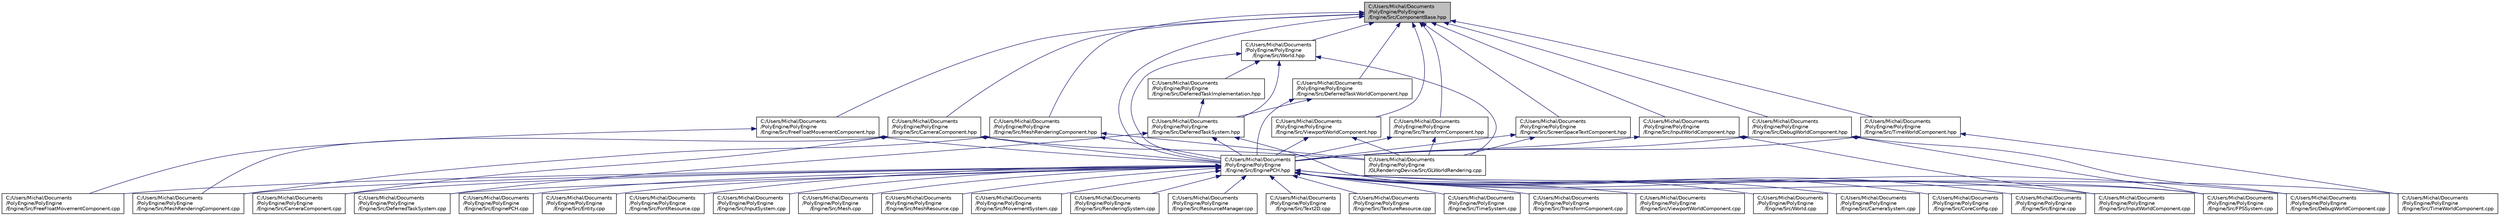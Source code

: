 digraph "C:/Users/Michal/Documents/PolyEngine/PolyEngine/Engine/Src/ComponentBase.hpp"
{
  edge [fontname="Helvetica",fontsize="10",labelfontname="Helvetica",labelfontsize="10"];
  node [fontname="Helvetica",fontsize="10",shape=record];
  Node46 [label="C:/Users/Michal/Documents\l/PolyEngine/PolyEngine\l/Engine/Src/ComponentBase.hpp",height=0.2,width=0.4,color="black", fillcolor="grey75", style="filled", fontcolor="black"];
  Node46 -> Node47 [dir="back",color="midnightblue",fontsize="10",style="solid",fontname="Helvetica"];
  Node47 [label="C:/Users/Michal/Documents\l/PolyEngine/PolyEngine\l/Engine/Src/EnginePCH.hpp",height=0.2,width=0.4,color="black", fillcolor="white", style="filled",URL="$_engine_p_c_h_8hpp.html"];
  Node47 -> Node48 [dir="back",color="midnightblue",fontsize="10",style="solid",fontname="Helvetica"];
  Node48 [label="C:/Users/Michal/Documents\l/PolyEngine/PolyEngine\l/Engine/Src/CameraComponent.cpp",height=0.2,width=0.4,color="black", fillcolor="white", style="filled",URL="$_camera_component_8cpp.html"];
  Node47 -> Node49 [dir="back",color="midnightblue",fontsize="10",style="solid",fontname="Helvetica"];
  Node49 [label="C:/Users/Michal/Documents\l/PolyEngine/PolyEngine\l/Engine/Src/CameraSystem.cpp",height=0.2,width=0.4,color="black", fillcolor="white", style="filled",URL="$_camera_system_8cpp.html"];
  Node47 -> Node50 [dir="back",color="midnightblue",fontsize="10",style="solid",fontname="Helvetica"];
  Node50 [label="C:/Users/Michal/Documents\l/PolyEngine/PolyEngine\l/Engine/Src/CoreConfig.cpp",height=0.2,width=0.4,color="black", fillcolor="white", style="filled",URL="$_core_config_8cpp.html"];
  Node47 -> Node51 [dir="back",color="midnightblue",fontsize="10",style="solid",fontname="Helvetica"];
  Node51 [label="C:/Users/Michal/Documents\l/PolyEngine/PolyEngine\l/Engine/Src/DebugWorldComponent.cpp",height=0.2,width=0.4,color="black", fillcolor="white", style="filled",URL="$_debug_world_component_8cpp.html"];
  Node47 -> Node52 [dir="back",color="midnightblue",fontsize="10",style="solid",fontname="Helvetica"];
  Node52 [label="C:/Users/Michal/Documents\l/PolyEngine/PolyEngine\l/Engine/Src/DeferredTaskSystem.cpp",height=0.2,width=0.4,color="black", fillcolor="white", style="filled",URL="$_deferred_task_system_8cpp.html"];
  Node47 -> Node53 [dir="back",color="midnightblue",fontsize="10",style="solid",fontname="Helvetica"];
  Node53 [label="C:/Users/Michal/Documents\l/PolyEngine/PolyEngine\l/Engine/Src/Engine.cpp",height=0.2,width=0.4,color="black", fillcolor="white", style="filled",URL="$_engine_8cpp.html"];
  Node47 -> Node54 [dir="back",color="midnightblue",fontsize="10",style="solid",fontname="Helvetica"];
  Node54 [label="C:/Users/Michal/Documents\l/PolyEngine/PolyEngine\l/Engine/Src/EnginePCH.cpp",height=0.2,width=0.4,color="black", fillcolor="white", style="filled",URL="$_engine_p_c_h_8cpp.html"];
  Node47 -> Node55 [dir="back",color="midnightblue",fontsize="10",style="solid",fontname="Helvetica"];
  Node55 [label="C:/Users/Michal/Documents\l/PolyEngine/PolyEngine\l/Engine/Src/Entity.cpp",height=0.2,width=0.4,color="black", fillcolor="white", style="filled",URL="$_entity_8cpp.html"];
  Node47 -> Node56 [dir="back",color="midnightblue",fontsize="10",style="solid",fontname="Helvetica"];
  Node56 [label="C:/Users/Michal/Documents\l/PolyEngine/PolyEngine\l/Engine/Src/FontResource.cpp",height=0.2,width=0.4,color="black", fillcolor="white", style="filled",URL="$_font_resource_8cpp.html"];
  Node47 -> Node57 [dir="back",color="midnightblue",fontsize="10",style="solid",fontname="Helvetica"];
  Node57 [label="C:/Users/Michal/Documents\l/PolyEngine/PolyEngine\l/Engine/Src/FPSSystem.cpp",height=0.2,width=0.4,color="black", fillcolor="white", style="filled",URL="$_f_p_s_system_8cpp.html"];
  Node47 -> Node58 [dir="back",color="midnightblue",fontsize="10",style="solid",fontname="Helvetica"];
  Node58 [label="C:/Users/Michal/Documents\l/PolyEngine/PolyEngine\l/Engine/Src/FreeFloatMovementComponent.cpp",height=0.2,width=0.4,color="black", fillcolor="white", style="filled",URL="$_free_float_movement_component_8cpp.html"];
  Node47 -> Node59 [dir="back",color="midnightblue",fontsize="10",style="solid",fontname="Helvetica"];
  Node59 [label="C:/Users/Michal/Documents\l/PolyEngine/PolyEngine\l/Engine/Src/InputSystem.cpp",height=0.2,width=0.4,color="black", fillcolor="white", style="filled",URL="$_input_system_8cpp.html"];
  Node47 -> Node60 [dir="back",color="midnightblue",fontsize="10",style="solid",fontname="Helvetica"];
  Node60 [label="C:/Users/Michal/Documents\l/PolyEngine/PolyEngine\l/Engine/Src/InputWorldComponent.cpp",height=0.2,width=0.4,color="black", fillcolor="white", style="filled",URL="$_input_world_component_8cpp.html"];
  Node47 -> Node61 [dir="back",color="midnightblue",fontsize="10",style="solid",fontname="Helvetica"];
  Node61 [label="C:/Users/Michal/Documents\l/PolyEngine/PolyEngine\l/Engine/Src/Mesh.cpp",height=0.2,width=0.4,color="black", fillcolor="white", style="filled",URL="$_mesh_8cpp.html"];
  Node47 -> Node62 [dir="back",color="midnightblue",fontsize="10",style="solid",fontname="Helvetica"];
  Node62 [label="C:/Users/Michal/Documents\l/PolyEngine/PolyEngine\l/Engine/Src/MeshRenderingComponent.cpp",height=0.2,width=0.4,color="black", fillcolor="white", style="filled",URL="$_mesh_rendering_component_8cpp.html"];
  Node47 -> Node63 [dir="back",color="midnightblue",fontsize="10",style="solid",fontname="Helvetica"];
  Node63 [label="C:/Users/Michal/Documents\l/PolyEngine/PolyEngine\l/Engine/Src/MeshResource.cpp",height=0.2,width=0.4,color="black", fillcolor="white", style="filled",URL="$_mesh_resource_8cpp.html"];
  Node47 -> Node64 [dir="back",color="midnightblue",fontsize="10",style="solid",fontname="Helvetica"];
  Node64 [label="C:/Users/Michal/Documents\l/PolyEngine/PolyEngine\l/Engine/Src/MovementSystem.cpp",height=0.2,width=0.4,color="black", fillcolor="white", style="filled",URL="$_movement_system_8cpp.html"];
  Node47 -> Node65 [dir="back",color="midnightblue",fontsize="10",style="solid",fontname="Helvetica"];
  Node65 [label="C:/Users/Michal/Documents\l/PolyEngine/PolyEngine\l/Engine/Src/RenderingSystem.cpp",height=0.2,width=0.4,color="black", fillcolor="white", style="filled",URL="$_rendering_system_8cpp.html"];
  Node47 -> Node66 [dir="back",color="midnightblue",fontsize="10",style="solid",fontname="Helvetica"];
  Node66 [label="C:/Users/Michal/Documents\l/PolyEngine/PolyEngine\l/Engine/Src/ResourceManager.cpp",height=0.2,width=0.4,color="black", fillcolor="white", style="filled",URL="$_resource_manager_8cpp.html"];
  Node47 -> Node67 [dir="back",color="midnightblue",fontsize="10",style="solid",fontname="Helvetica"];
  Node67 [label="C:/Users/Michal/Documents\l/PolyEngine/PolyEngine\l/Engine/Src/Text2D.cpp",height=0.2,width=0.4,color="black", fillcolor="white", style="filled",URL="$_text2_d_8cpp.html"];
  Node47 -> Node68 [dir="back",color="midnightblue",fontsize="10",style="solid",fontname="Helvetica"];
  Node68 [label="C:/Users/Michal/Documents\l/PolyEngine/PolyEngine\l/Engine/Src/TextureResource.cpp",height=0.2,width=0.4,color="black", fillcolor="white", style="filled",URL="$_texture_resource_8cpp.html"];
  Node47 -> Node69 [dir="back",color="midnightblue",fontsize="10",style="solid",fontname="Helvetica"];
  Node69 [label="C:/Users/Michal/Documents\l/PolyEngine/PolyEngine\l/Engine/Src/TimeSystem.cpp",height=0.2,width=0.4,color="black", fillcolor="white", style="filled",URL="$_time_system_8cpp.html"];
  Node47 -> Node70 [dir="back",color="midnightblue",fontsize="10",style="solid",fontname="Helvetica"];
  Node70 [label="C:/Users/Michal/Documents\l/PolyEngine/PolyEngine\l/Engine/Src/TimeWorldComponent.cpp",height=0.2,width=0.4,color="black", fillcolor="white", style="filled",URL="$_time_world_component_8cpp.html"];
  Node47 -> Node71 [dir="back",color="midnightblue",fontsize="10",style="solid",fontname="Helvetica"];
  Node71 [label="C:/Users/Michal/Documents\l/PolyEngine/PolyEngine\l/Engine/Src/TransformComponent.cpp",height=0.2,width=0.4,color="black", fillcolor="white", style="filled",URL="$_transform_component_8cpp.html"];
  Node47 -> Node72 [dir="back",color="midnightblue",fontsize="10",style="solid",fontname="Helvetica"];
  Node72 [label="C:/Users/Michal/Documents\l/PolyEngine/PolyEngine\l/Engine/Src/ViewportWorldComponent.cpp",height=0.2,width=0.4,color="black", fillcolor="white", style="filled",URL="$_viewport_world_component_8cpp.html"];
  Node47 -> Node73 [dir="back",color="midnightblue",fontsize="10",style="solid",fontname="Helvetica"];
  Node73 [label="C:/Users/Michal/Documents\l/PolyEngine/PolyEngine\l/Engine/Src/World.cpp",height=0.2,width=0.4,color="black", fillcolor="white", style="filled",URL="$_world_8cpp.html"];
  Node46 -> Node74 [dir="back",color="midnightblue",fontsize="10",style="solid",fontname="Helvetica"];
  Node74 [label="C:/Users/Michal/Documents\l/PolyEngine/PolyEngine\l/Engine/Src/World.hpp",height=0.2,width=0.4,color="black", fillcolor="white", style="filled",URL="$_world_8hpp.html"];
  Node74 -> Node47 [dir="back",color="midnightblue",fontsize="10",style="solid",fontname="Helvetica"];
  Node74 -> Node75 [dir="back",color="midnightblue",fontsize="10",style="solid",fontname="Helvetica"];
  Node75 [label="C:/Users/Michal/Documents\l/PolyEngine/PolyEngine\l/Engine/Src/DeferredTaskImplementation.hpp",height=0.2,width=0.4,color="black", fillcolor="white", style="filled",URL="$_deferred_task_implementation_8hpp.html"];
  Node75 -> Node76 [dir="back",color="midnightblue",fontsize="10",style="solid",fontname="Helvetica"];
  Node76 [label="C:/Users/Michal/Documents\l/PolyEngine/PolyEngine\l/Engine/Src/DeferredTaskSystem.hpp",height=0.2,width=0.4,color="black", fillcolor="white", style="filled",URL="$_deferred_task_system_8hpp.html"];
  Node76 -> Node47 [dir="back",color="midnightblue",fontsize="10",style="solid",fontname="Helvetica"];
  Node76 -> Node52 [dir="back",color="midnightblue",fontsize="10",style="solid",fontname="Helvetica"];
  Node76 -> Node57 [dir="back",color="midnightblue",fontsize="10",style="solid",fontname="Helvetica"];
  Node74 -> Node76 [dir="back",color="midnightblue",fontsize="10",style="solid",fontname="Helvetica"];
  Node74 -> Node77 [dir="back",color="midnightblue",fontsize="10",style="solid",fontname="Helvetica"];
  Node77 [label="C:/Users/Michal/Documents\l/PolyEngine/PolyEngine\l/GLRenderingDevice/Src/GLWorldRendering.cpp",height=0.2,width=0.4,color="black", fillcolor="white", style="filled",URL="$_g_l_world_rendering_8cpp.html"];
  Node46 -> Node78 [dir="back",color="midnightblue",fontsize="10",style="solid",fontname="Helvetica"];
  Node78 [label="C:/Users/Michal/Documents\l/PolyEngine/PolyEngine\l/Engine/Src/CameraComponent.hpp",height=0.2,width=0.4,color="black", fillcolor="white", style="filled",URL="$_camera_component_8hpp.html"];
  Node78 -> Node47 [dir="back",color="midnightblue",fontsize="10",style="solid",fontname="Helvetica"];
  Node78 -> Node48 [dir="back",color="midnightblue",fontsize="10",style="solid",fontname="Helvetica"];
  Node78 -> Node62 [dir="back",color="midnightblue",fontsize="10",style="solid",fontname="Helvetica"];
  Node78 -> Node77 [dir="back",color="midnightblue",fontsize="10",style="solid",fontname="Helvetica"];
  Node46 -> Node79 [dir="back",color="midnightblue",fontsize="10",style="solid",fontname="Helvetica"];
  Node79 [label="C:/Users/Michal/Documents\l/PolyEngine/PolyEngine\l/Engine/Src/FreeFloatMovementComponent.hpp",height=0.2,width=0.4,color="black", fillcolor="white", style="filled",URL="$_free_float_movement_component_8hpp.html"];
  Node79 -> Node47 [dir="back",color="midnightblue",fontsize="10",style="solid",fontname="Helvetica"];
  Node79 -> Node58 [dir="back",color="midnightblue",fontsize="10",style="solid",fontname="Helvetica"];
  Node46 -> Node80 [dir="back",color="midnightblue",fontsize="10",style="solid",fontname="Helvetica"];
  Node80 [label="C:/Users/Michal/Documents\l/PolyEngine/PolyEngine\l/Engine/Src/MeshRenderingComponent.hpp",height=0.2,width=0.4,color="black", fillcolor="white", style="filled",URL="$_mesh_rendering_component_8hpp.html"];
  Node80 -> Node47 [dir="back",color="midnightblue",fontsize="10",style="solid",fontname="Helvetica"];
  Node80 -> Node62 [dir="back",color="midnightblue",fontsize="10",style="solid",fontname="Helvetica"];
  Node80 -> Node77 [dir="back",color="midnightblue",fontsize="10",style="solid",fontname="Helvetica"];
  Node46 -> Node81 [dir="back",color="midnightblue",fontsize="10",style="solid",fontname="Helvetica"];
  Node81 [label="C:/Users/Michal/Documents\l/PolyEngine/PolyEngine\l/Engine/Src/ScreenSpaceTextComponent.hpp",height=0.2,width=0.4,color="black", fillcolor="white", style="filled",URL="$_screen_space_text_component_8hpp.html"];
  Node81 -> Node47 [dir="back",color="midnightblue",fontsize="10",style="solid",fontname="Helvetica"];
  Node81 -> Node77 [dir="back",color="midnightblue",fontsize="10",style="solid",fontname="Helvetica"];
  Node46 -> Node82 [dir="back",color="midnightblue",fontsize="10",style="solid",fontname="Helvetica"];
  Node82 [label="C:/Users/Michal/Documents\l/PolyEngine/PolyEngine\l/Engine/Src/TransformComponent.hpp",height=0.2,width=0.4,color="black", fillcolor="white", style="filled",URL="$_transform_component_8hpp.html"];
  Node82 -> Node47 [dir="back",color="midnightblue",fontsize="10",style="solid",fontname="Helvetica"];
  Node82 -> Node77 [dir="back",color="midnightblue",fontsize="10",style="solid",fontname="Helvetica"];
  Node46 -> Node83 [dir="back",color="midnightblue",fontsize="10",style="solid",fontname="Helvetica"];
  Node83 [label="C:/Users/Michal/Documents\l/PolyEngine/PolyEngine\l/Engine/Src/DebugWorldComponent.hpp",height=0.2,width=0.4,color="black", fillcolor="white", style="filled",URL="$_debug_world_component_8hpp.html"];
  Node83 -> Node47 [dir="back",color="midnightblue",fontsize="10",style="solid",fontname="Helvetica"];
  Node83 -> Node51 [dir="back",color="midnightblue",fontsize="10",style="solid",fontname="Helvetica"];
  Node83 -> Node57 [dir="back",color="midnightblue",fontsize="10",style="solid",fontname="Helvetica"];
  Node46 -> Node84 [dir="back",color="midnightblue",fontsize="10",style="solid",fontname="Helvetica"];
  Node84 [label="C:/Users/Michal/Documents\l/PolyEngine/PolyEngine\l/Engine/Src/InputWorldComponent.hpp",height=0.2,width=0.4,color="black", fillcolor="white", style="filled",URL="$_input_world_component_8hpp.html"];
  Node84 -> Node47 [dir="back",color="midnightblue",fontsize="10",style="solid",fontname="Helvetica"];
  Node84 -> Node60 [dir="back",color="midnightblue",fontsize="10",style="solid",fontname="Helvetica"];
  Node46 -> Node85 [dir="back",color="midnightblue",fontsize="10",style="solid",fontname="Helvetica"];
  Node85 [label="C:/Users/Michal/Documents\l/PolyEngine/PolyEngine\l/Engine/Src/TimeWorldComponent.hpp",height=0.2,width=0.4,color="black", fillcolor="white", style="filled",URL="$_time_world_component_8hpp.html"];
  Node85 -> Node47 [dir="back",color="midnightblue",fontsize="10",style="solid",fontname="Helvetica"];
  Node85 -> Node70 [dir="back",color="midnightblue",fontsize="10",style="solid",fontname="Helvetica"];
  Node46 -> Node86 [dir="back",color="midnightblue",fontsize="10",style="solid",fontname="Helvetica"];
  Node86 [label="C:/Users/Michal/Documents\l/PolyEngine/PolyEngine\l/Engine/Src/ViewportWorldComponent.hpp",height=0.2,width=0.4,color="black", fillcolor="white", style="filled",URL="$_viewport_world_component_8hpp.html"];
  Node86 -> Node47 [dir="back",color="midnightblue",fontsize="10",style="solid",fontname="Helvetica"];
  Node86 -> Node77 [dir="back",color="midnightblue",fontsize="10",style="solid",fontname="Helvetica"];
  Node46 -> Node87 [dir="back",color="midnightblue",fontsize="10",style="solid",fontname="Helvetica"];
  Node87 [label="C:/Users/Michal/Documents\l/PolyEngine/PolyEngine\l/Engine/Src/DeferredTaskWorldComponent.hpp",height=0.2,width=0.4,color="black", fillcolor="white", style="filled",URL="$_deferred_task_world_component_8hpp.html"];
  Node87 -> Node47 [dir="back",color="midnightblue",fontsize="10",style="solid",fontname="Helvetica"];
  Node87 -> Node76 [dir="back",color="midnightblue",fontsize="10",style="solid",fontname="Helvetica"];
}
